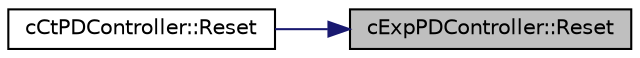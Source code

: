 digraph "cExpPDController::Reset"
{
 // LATEX_PDF_SIZE
  edge [fontname="Helvetica",fontsize="10",labelfontname="Helvetica",labelfontsize="10"];
  node [fontname="Helvetica",fontsize="10",shape=record];
  rankdir="RL";
  Node1 [label="cExpPDController::Reset",height=0.2,width=0.4,color="black", fillcolor="grey75", style="filled", fontcolor="black",tooltip=" "];
  Node1 -> Node2 [dir="back",color="midnightblue",fontsize="10",style="solid",fontname="Helvetica"];
  Node2 [label="cCtPDController::Reset",height=0.2,width=0.4,color="black", fillcolor="white", style="filled",URL="$classc_ct_p_d_controller.html#a1611427b0e4da1631da57af5bfa42a57",tooltip=" "];
}
